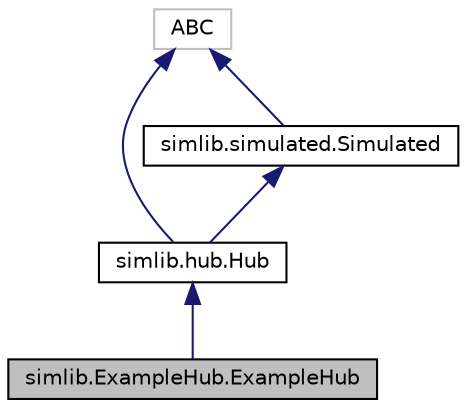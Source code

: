 digraph "simlib.ExampleHub.ExampleHub"
{
  edge [fontname="Helvetica",fontsize="10",labelfontname="Helvetica",labelfontsize="10"];
  node [fontname="Helvetica",fontsize="10",shape=record];
  Node4 [label="simlib.ExampleHub.ExampleHub",height=0.2,width=0.4,color="black", fillcolor="grey75", style="filled", fontcolor="black"];
  Node5 -> Node4 [dir="back",color="midnightblue",fontsize="10",style="solid",fontname="Helvetica"];
  Node5 [label="simlib.hub.Hub",height=0.2,width=0.4,color="black", fillcolor="white", style="filled",URL="$classsimlib_1_1hub_1_1_hub.html"];
  Node6 -> Node5 [dir="back",color="midnightblue",fontsize="10",style="solid",fontname="Helvetica"];
  Node6 [label="simlib.simulated.Simulated",height=0.2,width=0.4,color="black", fillcolor="white", style="filled",URL="$classsimlib_1_1simulated_1_1_simulated.html",tooltip="Classes ##. "];
  Node7 -> Node6 [dir="back",color="midnightblue",fontsize="10",style="solid",fontname="Helvetica"];
  Node7 [label="ABC",height=0.2,width=0.4,color="grey75", fillcolor="white", style="filled"];
  Node7 -> Node5 [dir="back",color="midnightblue",fontsize="10",style="solid",fontname="Helvetica"];
}
